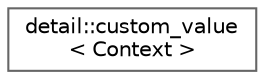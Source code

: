 digraph "类继承关系图"
{
 // LATEX_PDF_SIZE
  bgcolor="transparent";
  edge [fontname=Helvetica,fontsize=10,labelfontname=Helvetica,labelfontsize=10];
  node [fontname=Helvetica,fontsize=10,shape=box,height=0.2,width=0.4];
  rankdir="LR";
  Node0 [id="Node000000",label="detail::custom_value\l\< Context \>",height=0.2,width=0.4,color="grey40", fillcolor="white", style="filled",URL="$structdetail_1_1custom__value.html",tooltip=" "];
}
